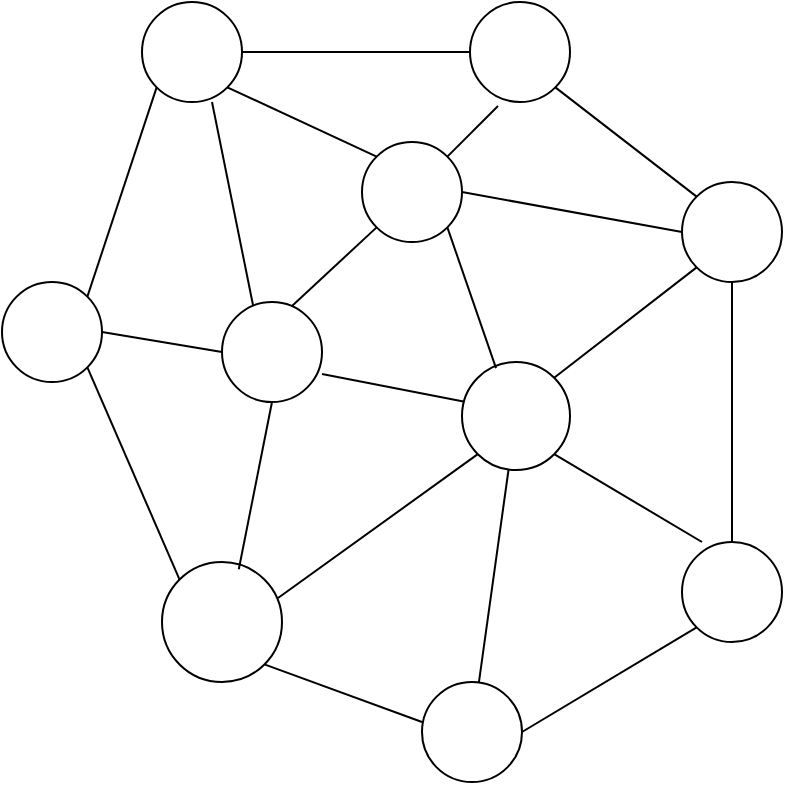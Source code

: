 <mxfile version="22.1.21" type="github">
  <diagram name="Page-1" id="zbjK1gRBuJaeodGVaAXZ">
    <mxGraphModel dx="1434" dy="697" grid="1" gridSize="10" guides="1" tooltips="1" connect="1" arrows="1" fold="1" page="1" pageScale="1" pageWidth="827" pageHeight="1169" math="0" shadow="0">
      <root>
        <mxCell id="0" />
        <mxCell id="1" parent="0" />
        <mxCell id="f3-v6f69vopCVtL9mgBv-16" style="rounded=0;orthogonalLoop=1;jettySize=auto;html=1;exitX=0;exitY=1;exitDx=0;exitDy=0;entryX=1;entryY=0;entryDx=0;entryDy=0;endArrow=none;endFill=0;" edge="1" parent="1" source="f3-v6f69vopCVtL9mgBv-1" target="f3-v6f69vopCVtL9mgBv-7">
          <mxGeometry relative="1" as="geometry" />
        </mxCell>
        <mxCell id="f3-v6f69vopCVtL9mgBv-17" style="rounded=0;orthogonalLoop=1;jettySize=auto;html=1;exitX=0.7;exitY=1;exitDx=0;exitDy=0;entryX=0.32;entryY=0.08;entryDx=0;entryDy=0;exitPerimeter=0;endArrow=none;endFill=0;entryPerimeter=0;" edge="1" parent="1" source="f3-v6f69vopCVtL9mgBv-1" target="f3-v6f69vopCVtL9mgBv-4">
          <mxGeometry relative="1" as="geometry" />
        </mxCell>
        <mxCell id="f3-v6f69vopCVtL9mgBv-18" style="rounded=0;orthogonalLoop=1;jettySize=auto;html=1;exitX=1;exitY=0.5;exitDx=0;exitDy=0;entryX=0;entryY=0.5;entryDx=0;entryDy=0;endArrow=none;endFill=0;" edge="1" parent="1" source="f3-v6f69vopCVtL9mgBv-1" target="f3-v6f69vopCVtL9mgBv-2">
          <mxGeometry relative="1" as="geometry" />
        </mxCell>
        <mxCell id="f3-v6f69vopCVtL9mgBv-1" value="" style="ellipse;whiteSpace=wrap;html=1;aspect=fixed;" vertex="1" parent="1">
          <mxGeometry x="200" y="120" width="50" height="50" as="geometry" />
        </mxCell>
        <mxCell id="f3-v6f69vopCVtL9mgBv-2" value="" style="ellipse;whiteSpace=wrap;html=1;aspect=fixed;" vertex="1" parent="1">
          <mxGeometry x="364" y="120" width="50" height="50" as="geometry" />
        </mxCell>
        <mxCell id="f3-v6f69vopCVtL9mgBv-22" style="rounded=0;orthogonalLoop=1;jettySize=auto;html=1;exitX=0;exitY=0;exitDx=0;exitDy=0;entryX=1;entryY=1;entryDx=0;entryDy=0;endArrow=none;endFill=0;" edge="1" parent="1" source="f3-v6f69vopCVtL9mgBv-3" target="f3-v6f69vopCVtL9mgBv-2">
          <mxGeometry relative="1" as="geometry" />
        </mxCell>
        <mxCell id="f3-v6f69vopCVtL9mgBv-23" style="rounded=0;orthogonalLoop=1;jettySize=auto;html=1;exitX=0;exitY=1;exitDx=0;exitDy=0;entryX=1;entryY=0;entryDx=0;entryDy=0;endArrow=none;endFill=0;" edge="1" parent="1" source="f3-v6f69vopCVtL9mgBv-3" target="f3-v6f69vopCVtL9mgBv-6">
          <mxGeometry relative="1" as="geometry" />
        </mxCell>
        <mxCell id="f3-v6f69vopCVtL9mgBv-25" style="rounded=0;orthogonalLoop=1;jettySize=auto;html=1;exitX=0;exitY=0.5;exitDx=0;exitDy=0;entryX=1;entryY=0.5;entryDx=0;entryDy=0;endArrow=none;endFill=0;" edge="1" parent="1" source="f3-v6f69vopCVtL9mgBv-3" target="f3-v6f69vopCVtL9mgBv-9">
          <mxGeometry relative="1" as="geometry" />
        </mxCell>
        <mxCell id="f3-v6f69vopCVtL9mgBv-26" style="rounded=0;orthogonalLoop=1;jettySize=auto;html=1;exitX=0.5;exitY=1;exitDx=0;exitDy=0;entryX=0.5;entryY=0;entryDx=0;entryDy=0;endArrow=none;endFill=0;" edge="1" parent="1" source="f3-v6f69vopCVtL9mgBv-3" target="f3-v6f69vopCVtL9mgBv-5">
          <mxGeometry relative="1" as="geometry" />
        </mxCell>
        <mxCell id="f3-v6f69vopCVtL9mgBv-3" value="" style="ellipse;whiteSpace=wrap;html=1;aspect=fixed;" vertex="1" parent="1">
          <mxGeometry x="470" y="210" width="50" height="50" as="geometry" />
        </mxCell>
        <mxCell id="f3-v6f69vopCVtL9mgBv-29" style="rounded=0;orthogonalLoop=1;jettySize=auto;html=1;exitX=0;exitY=0.5;exitDx=0;exitDy=0;entryX=1;entryY=0.5;entryDx=0;entryDy=0;endArrow=none;endFill=0;" edge="1" parent="1" source="f3-v6f69vopCVtL9mgBv-4" target="f3-v6f69vopCVtL9mgBv-7">
          <mxGeometry relative="1" as="geometry" />
        </mxCell>
        <mxCell id="f3-v6f69vopCVtL9mgBv-4" value="" style="ellipse;whiteSpace=wrap;html=1;aspect=fixed;" vertex="1" parent="1">
          <mxGeometry x="240" y="270" width="50" height="50" as="geometry" />
        </mxCell>
        <mxCell id="f3-v6f69vopCVtL9mgBv-27" style="rounded=0;orthogonalLoop=1;jettySize=auto;html=1;exitX=0;exitY=1;exitDx=0;exitDy=0;entryX=1;entryY=0.5;entryDx=0;entryDy=0;endArrow=none;endFill=0;" edge="1" parent="1" source="f3-v6f69vopCVtL9mgBv-5" target="f3-v6f69vopCVtL9mgBv-10">
          <mxGeometry relative="1" as="geometry" />
        </mxCell>
        <mxCell id="f3-v6f69vopCVtL9mgBv-5" value="" style="ellipse;whiteSpace=wrap;html=1;aspect=fixed;" vertex="1" parent="1">
          <mxGeometry x="470" y="390" width="50" height="50" as="geometry" />
        </mxCell>
        <mxCell id="f3-v6f69vopCVtL9mgBv-12" style="rounded=0;orthogonalLoop=1;jettySize=auto;html=1;endArrow=none;endFill=0;" edge="1" parent="1" source="f3-v6f69vopCVtL9mgBv-6" target="f3-v6f69vopCVtL9mgBv-10">
          <mxGeometry relative="1" as="geometry" />
        </mxCell>
        <mxCell id="f3-v6f69vopCVtL9mgBv-28" style="rounded=0;orthogonalLoop=1;jettySize=auto;html=1;exitX=0.037;exitY=0.37;exitDx=0;exitDy=0;entryX=1;entryY=0.72;entryDx=0;entryDy=0;endArrow=none;endFill=0;exitPerimeter=0;entryPerimeter=0;" edge="1" parent="1" source="f3-v6f69vopCVtL9mgBv-6" target="f3-v6f69vopCVtL9mgBv-4">
          <mxGeometry relative="1" as="geometry" />
        </mxCell>
        <mxCell id="f3-v6f69vopCVtL9mgBv-6" value="" style="ellipse;whiteSpace=wrap;html=1;aspect=fixed;" vertex="1" parent="1">
          <mxGeometry x="360" y="300" width="54" height="54" as="geometry" />
        </mxCell>
        <mxCell id="f3-v6f69vopCVtL9mgBv-15" style="rounded=0;orthogonalLoop=1;jettySize=auto;html=1;exitX=1;exitY=1;exitDx=0;exitDy=0;entryX=0;entryY=0;entryDx=0;entryDy=0;endArrow=none;endFill=0;" edge="1" parent="1" source="f3-v6f69vopCVtL9mgBv-7" target="f3-v6f69vopCVtL9mgBv-8">
          <mxGeometry relative="1" as="geometry" />
        </mxCell>
        <mxCell id="f3-v6f69vopCVtL9mgBv-7" value="" style="ellipse;whiteSpace=wrap;html=1;aspect=fixed;" vertex="1" parent="1">
          <mxGeometry x="130" y="260" width="50" height="50" as="geometry" />
        </mxCell>
        <mxCell id="f3-v6f69vopCVtL9mgBv-14" style="rounded=0;orthogonalLoop=1;jettySize=auto;html=1;exitX=1;exitY=1;exitDx=0;exitDy=0;endArrow=none;endFill=0;" edge="1" parent="1" source="f3-v6f69vopCVtL9mgBv-8">
          <mxGeometry relative="1" as="geometry">
            <mxPoint x="340" y="480" as="targetPoint" />
          </mxGeometry>
        </mxCell>
        <mxCell id="f3-v6f69vopCVtL9mgBv-8" value="" style="ellipse;whiteSpace=wrap;html=1;aspect=fixed;" vertex="1" parent="1">
          <mxGeometry x="210" y="400" width="60" height="60" as="geometry" />
        </mxCell>
        <mxCell id="f3-v6f69vopCVtL9mgBv-19" style="rounded=0;orthogonalLoop=1;jettySize=auto;html=1;exitX=0;exitY=0;exitDx=0;exitDy=0;entryX=1;entryY=1;entryDx=0;entryDy=0;endArrow=none;endFill=0;" edge="1" parent="1" source="f3-v6f69vopCVtL9mgBv-9" target="f3-v6f69vopCVtL9mgBv-1">
          <mxGeometry relative="1" as="geometry">
            <mxPoint x="260" y="170" as="targetPoint" />
          </mxGeometry>
        </mxCell>
        <mxCell id="f3-v6f69vopCVtL9mgBv-9" value="" style="ellipse;whiteSpace=wrap;html=1;aspect=fixed;" vertex="1" parent="1">
          <mxGeometry x="310" y="190" width="50" height="50" as="geometry" />
        </mxCell>
        <mxCell id="f3-v6f69vopCVtL9mgBv-10" value="" style="ellipse;whiteSpace=wrap;html=1;aspect=fixed;" vertex="1" parent="1">
          <mxGeometry x="340" y="460" width="50" height="50" as="geometry" />
        </mxCell>
        <mxCell id="f3-v6f69vopCVtL9mgBv-11" value="" style="endArrow=none;html=1;rounded=0;entryX=1;entryY=1;entryDx=0;entryDy=0;exitX=0.2;exitY=0;exitDx=0;exitDy=0;exitPerimeter=0;" edge="1" parent="1" source="f3-v6f69vopCVtL9mgBv-5" target="f3-v6f69vopCVtL9mgBv-6">
          <mxGeometry width="50" height="50" relative="1" as="geometry">
            <mxPoint x="390" y="390" as="sourcePoint" />
            <mxPoint x="440" y="340" as="targetPoint" />
          </mxGeometry>
        </mxCell>
        <mxCell id="f3-v6f69vopCVtL9mgBv-13" style="rounded=0;orthogonalLoop=1;jettySize=auto;html=1;exitX=0;exitY=1;exitDx=0;exitDy=0;entryX=0.967;entryY=0.3;entryDx=0;entryDy=0;entryPerimeter=0;endArrow=none;endFill=0;" edge="1" parent="1" source="f3-v6f69vopCVtL9mgBv-6" target="f3-v6f69vopCVtL9mgBv-8">
          <mxGeometry relative="1" as="geometry" />
        </mxCell>
        <mxCell id="f3-v6f69vopCVtL9mgBv-20" style="rounded=0;orthogonalLoop=1;jettySize=auto;html=1;exitX=0.5;exitY=1;exitDx=0;exitDy=0;entryX=0.64;entryY=0.06;entryDx=0;entryDy=0;entryPerimeter=0;endArrow=none;endFill=0;" edge="1" parent="1" source="f3-v6f69vopCVtL9mgBv-4" target="f3-v6f69vopCVtL9mgBv-8">
          <mxGeometry relative="1" as="geometry" />
        </mxCell>
        <mxCell id="f3-v6f69vopCVtL9mgBv-21" style="rounded=0;orthogonalLoop=1;jettySize=auto;html=1;exitX=0;exitY=1;exitDx=0;exitDy=0;entryX=0.7;entryY=0.04;entryDx=0;entryDy=0;entryPerimeter=0;endArrow=none;endFill=0;" edge="1" parent="1" source="f3-v6f69vopCVtL9mgBv-9" target="f3-v6f69vopCVtL9mgBv-4">
          <mxGeometry relative="1" as="geometry" />
        </mxCell>
        <mxCell id="f3-v6f69vopCVtL9mgBv-24" style="rounded=0;orthogonalLoop=1;jettySize=auto;html=1;exitX=1;exitY=1;exitDx=0;exitDy=0;entryX=0.315;entryY=0.056;entryDx=0;entryDy=0;entryPerimeter=0;endArrow=none;endFill=0;" edge="1" parent="1" source="f3-v6f69vopCVtL9mgBv-9" target="f3-v6f69vopCVtL9mgBv-6">
          <mxGeometry relative="1" as="geometry" />
        </mxCell>
        <mxCell id="f3-v6f69vopCVtL9mgBv-30" style="rounded=0;orthogonalLoop=1;jettySize=auto;html=1;exitX=1;exitY=0;exitDx=0;exitDy=0;entryX=0.28;entryY=1.04;entryDx=0;entryDy=0;entryPerimeter=0;endArrow=none;endFill=0;" edge="1" parent="1" source="f3-v6f69vopCVtL9mgBv-9" target="f3-v6f69vopCVtL9mgBv-2">
          <mxGeometry relative="1" as="geometry" />
        </mxCell>
      </root>
    </mxGraphModel>
  </diagram>
</mxfile>
